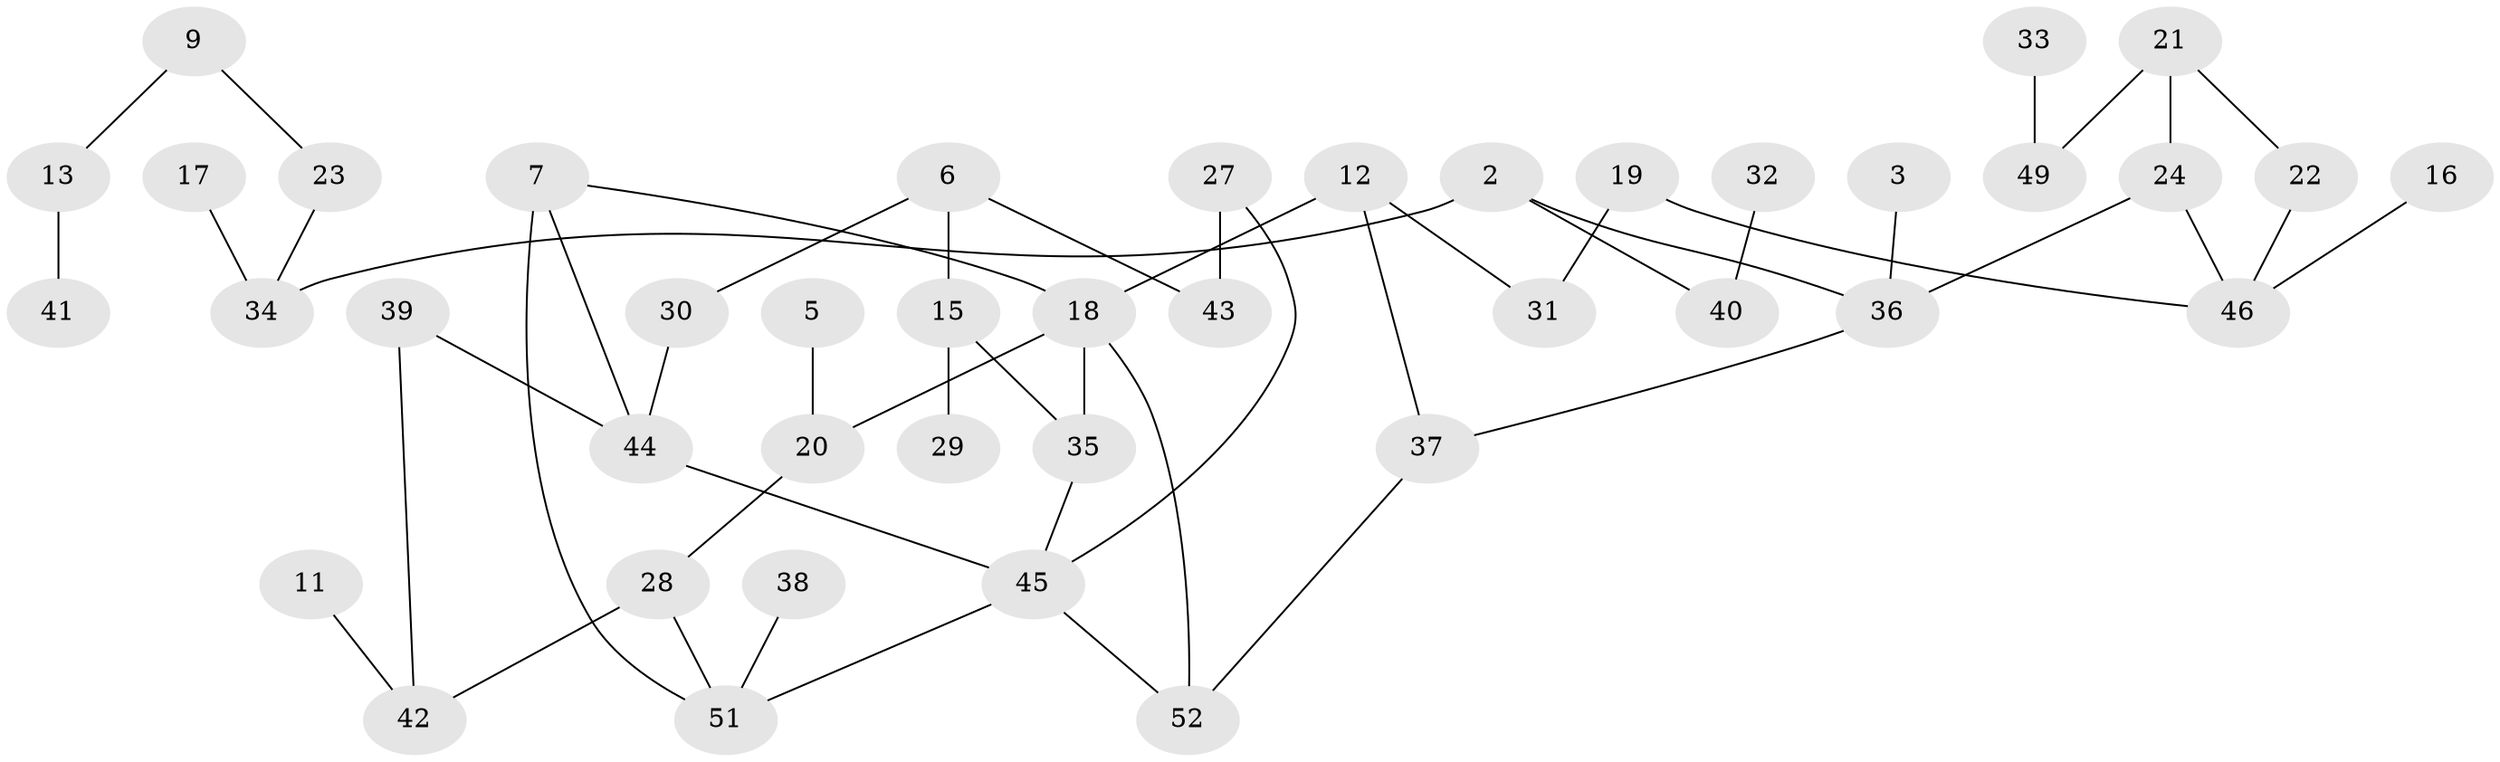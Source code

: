 // original degree distribution, {0: 0.08653846153846154, 3: 0.2403846153846154, 1: 0.2692307692307692, 2: 0.2692307692307692, 4: 0.10576923076923077, 5: 0.028846153846153848}
// Generated by graph-tools (version 1.1) at 2025/00/03/09/25 03:00:44]
// undirected, 42 vertices, 51 edges
graph export_dot {
graph [start="1"]
  node [color=gray90,style=filled];
  2;
  3;
  5;
  6;
  7;
  9;
  11;
  12;
  13;
  15;
  16;
  17;
  18;
  19;
  20;
  21;
  22;
  23;
  24;
  27;
  28;
  29;
  30;
  31;
  32;
  33;
  34;
  35;
  36;
  37;
  38;
  39;
  40;
  41;
  42;
  43;
  44;
  45;
  46;
  49;
  51;
  52;
  2 -- 34 [weight=1.0];
  2 -- 36 [weight=1.0];
  2 -- 40 [weight=1.0];
  3 -- 36 [weight=1.0];
  5 -- 20 [weight=2.0];
  6 -- 15 [weight=1.0];
  6 -- 30 [weight=1.0];
  6 -- 43 [weight=1.0];
  7 -- 18 [weight=1.0];
  7 -- 44 [weight=1.0];
  7 -- 51 [weight=2.0];
  9 -- 13 [weight=1.0];
  9 -- 23 [weight=1.0];
  11 -- 42 [weight=1.0];
  12 -- 18 [weight=1.0];
  12 -- 31 [weight=1.0];
  12 -- 37 [weight=1.0];
  13 -- 41 [weight=1.0];
  15 -- 29 [weight=1.0];
  15 -- 35 [weight=1.0];
  16 -- 46 [weight=1.0];
  17 -- 34 [weight=1.0];
  18 -- 20 [weight=1.0];
  18 -- 35 [weight=1.0];
  18 -- 52 [weight=1.0];
  19 -- 31 [weight=1.0];
  19 -- 46 [weight=1.0];
  20 -- 28 [weight=1.0];
  21 -- 22 [weight=1.0];
  21 -- 24 [weight=1.0];
  21 -- 49 [weight=1.0];
  22 -- 46 [weight=1.0];
  23 -- 34 [weight=1.0];
  24 -- 36 [weight=1.0];
  24 -- 46 [weight=1.0];
  27 -- 43 [weight=2.0];
  27 -- 45 [weight=1.0];
  28 -- 42 [weight=1.0];
  28 -- 51 [weight=1.0];
  30 -- 44 [weight=1.0];
  32 -- 40 [weight=1.0];
  33 -- 49 [weight=1.0];
  35 -- 45 [weight=1.0];
  36 -- 37 [weight=1.0];
  37 -- 52 [weight=1.0];
  38 -- 51 [weight=1.0];
  39 -- 42 [weight=1.0];
  39 -- 44 [weight=1.0];
  44 -- 45 [weight=1.0];
  45 -- 51 [weight=2.0];
  45 -- 52 [weight=1.0];
}
